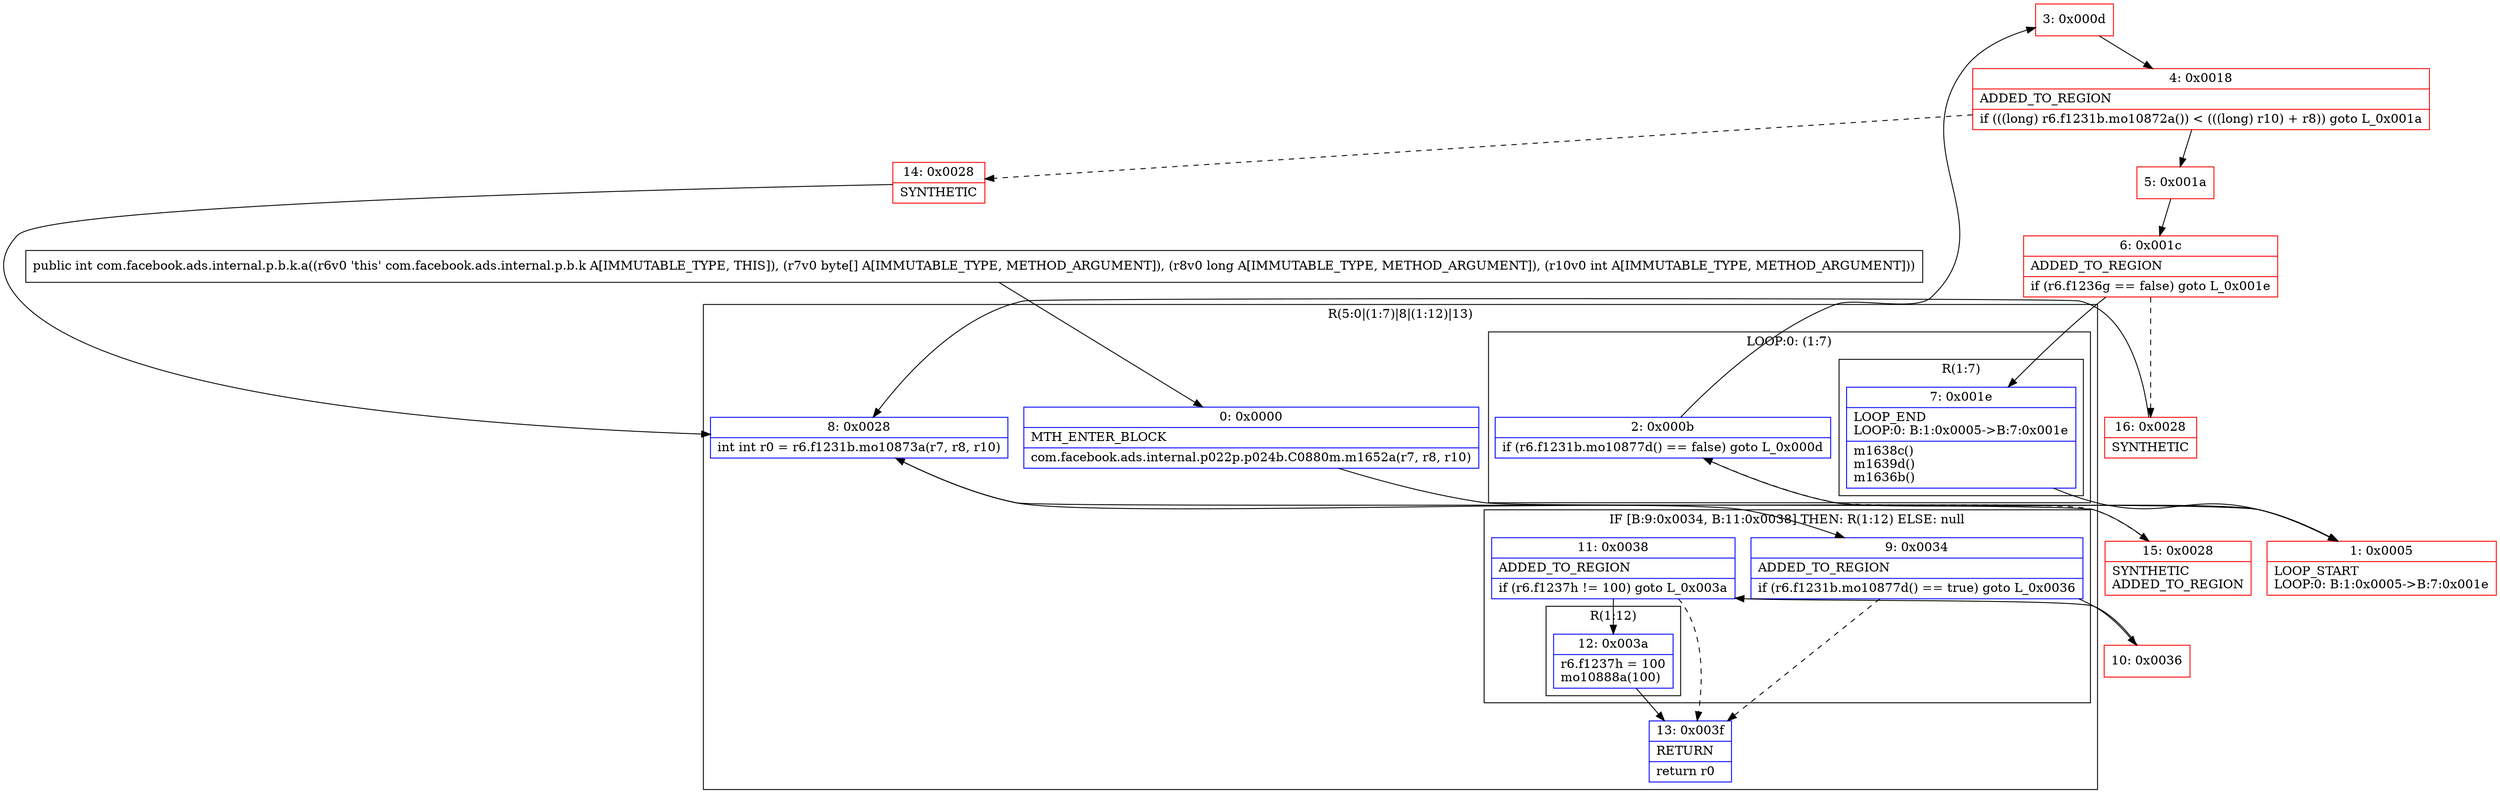 digraph "CFG forcom.facebook.ads.internal.p.b.k.a([BJI)I" {
subgraph cluster_Region_41545721 {
label = "R(5:0|(1:7)|8|(1:12)|13)";
node [shape=record,color=blue];
Node_0 [shape=record,label="{0\:\ 0x0000|MTH_ENTER_BLOCK\l|com.facebook.ads.internal.p022p.p024b.C0880m.m1652a(r7, r8, r10)\l}"];
subgraph cluster_LoopRegion_1414365449 {
label = "LOOP:0: (1:7)";
node [shape=record,color=blue];
Node_2 [shape=record,label="{2\:\ 0x000b|if (r6.f1231b.mo10877d() == false) goto L_0x000d\l}"];
subgraph cluster_Region_1711561518 {
label = "R(1:7)";
node [shape=record,color=blue];
Node_7 [shape=record,label="{7\:\ 0x001e|LOOP_END\lLOOP:0: B:1:0x0005\-\>B:7:0x001e\l|m1638c()\lm1639d()\lm1636b()\l}"];
}
}
Node_8 [shape=record,label="{8\:\ 0x0028|int int r0 = r6.f1231b.mo10873a(r7, r8, r10)\l}"];
subgraph cluster_IfRegion_2009449086 {
label = "IF [B:9:0x0034, B:11:0x0038] THEN: R(1:12) ELSE: null";
node [shape=record,color=blue];
Node_9 [shape=record,label="{9\:\ 0x0034|ADDED_TO_REGION\l|if (r6.f1231b.mo10877d() == true) goto L_0x0036\l}"];
Node_11 [shape=record,label="{11\:\ 0x0038|ADDED_TO_REGION\l|if (r6.f1237h != 100) goto L_0x003a\l}"];
subgraph cluster_Region_2042755185 {
label = "R(1:12)";
node [shape=record,color=blue];
Node_12 [shape=record,label="{12\:\ 0x003a|r6.f1237h = 100\lmo10888a(100)\l}"];
}
}
Node_13 [shape=record,label="{13\:\ 0x003f|RETURN\l|return r0\l}"];
}
Node_1 [shape=record,color=red,label="{1\:\ 0x0005|LOOP_START\lLOOP:0: B:1:0x0005\-\>B:7:0x001e\l}"];
Node_3 [shape=record,color=red,label="{3\:\ 0x000d}"];
Node_4 [shape=record,color=red,label="{4\:\ 0x0018|ADDED_TO_REGION\l|if (((long) r6.f1231b.mo10872a()) \< (((long) r10) + r8)) goto L_0x001a\l}"];
Node_5 [shape=record,color=red,label="{5\:\ 0x001a}"];
Node_6 [shape=record,color=red,label="{6\:\ 0x001c|ADDED_TO_REGION\l|if (r6.f1236g == false) goto L_0x001e\l}"];
Node_10 [shape=record,color=red,label="{10\:\ 0x0036}"];
Node_14 [shape=record,color=red,label="{14\:\ 0x0028|SYNTHETIC\l}"];
Node_15 [shape=record,color=red,label="{15\:\ 0x0028|SYNTHETIC\lADDED_TO_REGION\l}"];
Node_16 [shape=record,color=red,label="{16\:\ 0x0028|SYNTHETIC\l}"];
MethodNode[shape=record,label="{public int com.facebook.ads.internal.p.b.k.a((r6v0 'this' com.facebook.ads.internal.p.b.k A[IMMUTABLE_TYPE, THIS]), (r7v0 byte[] A[IMMUTABLE_TYPE, METHOD_ARGUMENT]), (r8v0 long A[IMMUTABLE_TYPE, METHOD_ARGUMENT]), (r10v0 int A[IMMUTABLE_TYPE, METHOD_ARGUMENT])) }"];
MethodNode -> Node_0;
Node_0 -> Node_1;
Node_2 -> Node_3;
Node_2 -> Node_15[style=dashed];
Node_7 -> Node_1;
Node_8 -> Node_9;
Node_9 -> Node_10;
Node_9 -> Node_13[style=dashed];
Node_11 -> Node_12;
Node_11 -> Node_13[style=dashed];
Node_12 -> Node_13;
Node_1 -> Node_2;
Node_3 -> Node_4;
Node_4 -> Node_5;
Node_4 -> Node_14[style=dashed];
Node_5 -> Node_6;
Node_6 -> Node_7;
Node_6 -> Node_16[style=dashed];
Node_10 -> Node_11;
Node_14 -> Node_8;
Node_15 -> Node_8;
Node_16 -> Node_8;
}

